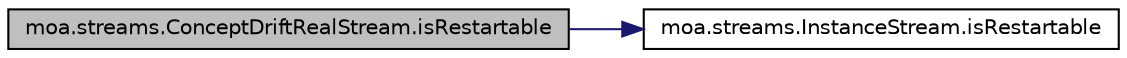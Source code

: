 digraph G
{
  edge [fontname="Helvetica",fontsize="10",labelfontname="Helvetica",labelfontsize="10"];
  node [fontname="Helvetica",fontsize="10",shape=record];
  rankdir=LR;
  Node1 [label="moa.streams.ConceptDriftRealStream.isRestartable",height=0.2,width=0.4,color="black", fillcolor="grey75", style="filled" fontcolor="black"];
  Node1 -> Node2 [color="midnightblue",fontsize="10",style="solid",fontname="Helvetica"];
  Node2 [label="moa.streams.InstanceStream.isRestartable",height=0.2,width=0.4,color="black", fillcolor="white", style="filled",URL="$interfacemoa_1_1streams_1_1InstanceStream.html#a95411d74002d5a448058876251534b8b",tooltip="Gets whether this stream can restart."];
}
